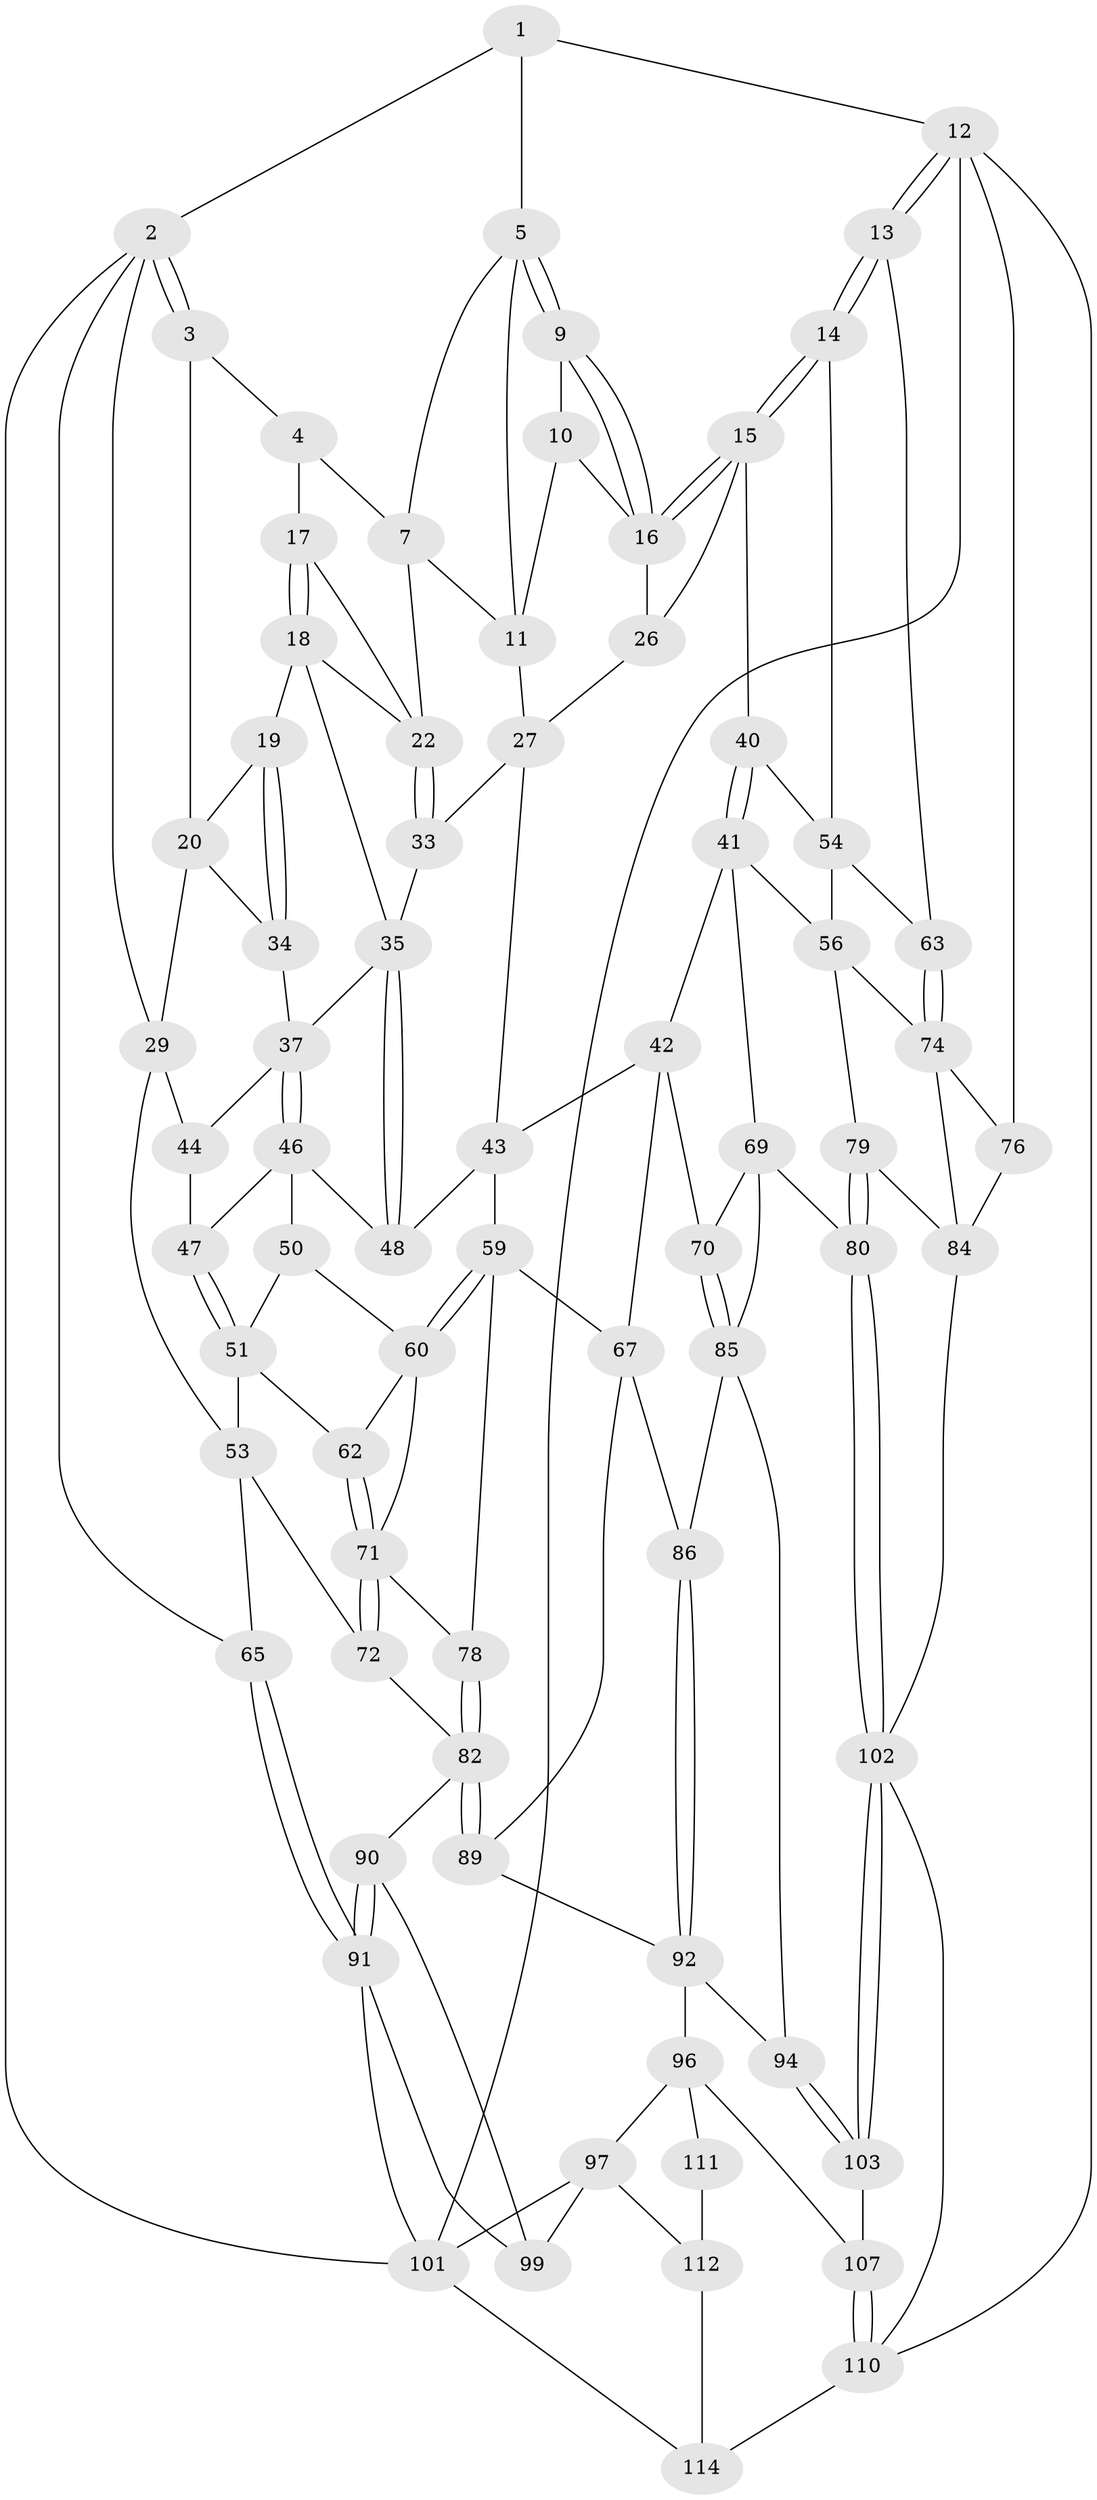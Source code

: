 // original degree distribution, {3: 0.017094017094017096, 6: 0.18803418803418803, 4: 0.21367521367521367, 5: 0.5811965811965812}
// Generated by graph-tools (version 1.1) at 2025/11/02/27/25 16:11:58]
// undirected, 74 vertices, 160 edges
graph export_dot {
graph [start="1"]
  node [color=gray90,style=filled];
  1 [pos="+0.8414345127494545+0"];
  2 [pos="+0+0",super="+30"];
  3 [pos="+0.1790180330992865+0"];
  4 [pos="+0.5083020903481349+0",super="+8"];
  5 [pos="+0.8313868585363184+0",super="+6"];
  7 [pos="+0.5612323086614035+0",super="+21"];
  9 [pos="+0.8364553107818604+0.0288240903066379"];
  10 [pos="+0.7188192996683829+0.07591664901018741"];
  11 [pos="+0.7062670284730874+0.07421127386334277",super="+24"];
  12 [pos="+1+0.2976935715646601",super="+116"];
  13 [pos="+1+0.29290436808847964"];
  14 [pos="+0.9821157618691319+0.2382067449286405"];
  15 [pos="+0.9281560448829558+0.19894502577078274",super="+39"];
  16 [pos="+0.9115920259904392+0.1839055330211203",super="+25"];
  17 [pos="+0.45411710062171856+0.0295449631859986"];
  18 [pos="+0.2993654868310593+0.11534487713650797",super="+31"];
  19 [pos="+0.223212634282044+0.07170982371147736"];
  20 [pos="+0.1972461138846253+0",super="+28"];
  22 [pos="+0.48214533765228307+0.14936991830620497",super="+23"];
  26 [pos="+0.6719817152933639+0.20927777425889374"];
  27 [pos="+0.6400725837877588+0.20199906743479554",super="+32"];
  29 [pos="+0+0.23528987662561499",super="+45"];
  33 [pos="+0.46776872408376263+0.2904690060006821"];
  34 [pos="+0.14192290858581996+0.18910954108864986"];
  35 [pos="+0.3957056993549484+0.28413375135965346",super="+36"];
  37 [pos="+0.2222101537928372+0.25493577448844357",super="+38"];
  40 [pos="+0.7118123909817411+0.3352047555353954"];
  41 [pos="+0.551980037686887+0.38147266613722813",super="+57"];
  42 [pos="+0.5361529862542449+0.3763520765874885",super="+66"];
  43 [pos="+0.5260165783502564+0.3617982998239335",super="+58"];
  44 [pos="+0.15089287195798062+0.3249184152395504"];
  46 [pos="+0.2275835326733786+0.26899984749846795",super="+49"];
  47 [pos="+0.1972481446941648+0.3310035675311743"];
  48 [pos="+0.3230637962482074+0.344141035460186"];
  50 [pos="+0.27675220903274345+0.368458822591346"];
  51 [pos="+0.21202197036461665+0.34412635236971534",super="+52"];
  53 [pos="+0.1288314880525895+0.44749861733187996",super="+64"];
  54 [pos="+0.7379262018211739+0.3548397983405823",super="+55"];
  56 [pos="+0.7320630077840622+0.512965152452",super="+75"];
  59 [pos="+0.3397887324397793+0.5622301595932074",super="+68"];
  60 [pos="+0.23868116420914293+0.48165076173692883",super="+61"];
  62 [pos="+0.14982143655796398+0.45961554692544826"];
  63 [pos="+0.8452316841926706+0.45336878108590134"];
  65 [pos="+0+0.5671542997796856"];
  67 [pos="+0.4001062593896496+0.5700919105034468",super="+87"];
  69 [pos="+0.6328815065009434+0.5904466475750175",super="+81"];
  70 [pos="+0.5417148894835188+0.5886393106875738"];
  71 [pos="+0.1425019984685562+0.589257541384801",super="+73"];
  72 [pos="+0.09961278283645514+0.6597464539923363"];
  74 [pos="+0.8963322844862168+0.5887959076007977",super="+77"];
  76 [pos="+1+0.6868480224749648",super="+109"];
  78 [pos="+0.318981224602701+0.5957629056101202"];
  79 [pos="+0.7850558050668739+0.7462823192746093"];
  80 [pos="+0.6785739524162012+0.7614053281031684"];
  82 [pos="+0.2667675927356453+0.7295708710621222",super="+83"];
  84 [pos="+0.816742782483157+0.7595411727461578",super="+105"];
  85 [pos="+0.5193716808100436+0.7234747802614061",super="+88"];
  86 [pos="+0.48436370658184713+0.7162323443052703"];
  89 [pos="+0.28577467801341516+0.7702526705766098"];
  90 [pos="+0.08689433429727461+0.7458556496001318"];
  91 [pos="+0+0.828522119760809",super="+100"];
  92 [pos="+0.3692319751889311+0.8043260272937617",super="+93"];
  94 [pos="+0.5064932894101907+0.8002558021484374",super="+95"];
  96 [pos="+0.2891368118873683+0.8124598631328365",super="+108"];
  97 [pos="+0.2641552129167038+0.8546657355904199",super="+98"];
  99 [pos="+0.07965905519421458+0.8399777814664763"];
  101 [pos="+0+1",super="+115"];
  102 [pos="+0.636739855782897+0.9161612152694049",super="+106"];
  103 [pos="+0.5537894656118469+0.8888540759061259",super="+104"];
  107 [pos="+0.4647572800397895+0.9187233168549102"];
  110 [pos="+0.7322881655392927+1",super="+117"];
  111 [pos="+0.43216809979445525+0.9468439935601506"];
  112 [pos="+0.32868152274380585+0.9236892534001254",super="+113"];
  114 [pos="+0.391769390003634+1"];
  1 -- 2;
  1 -- 5;
  1 -- 12;
  2 -- 3;
  2 -- 3;
  2 -- 101;
  2 -- 65;
  2 -- 29;
  3 -- 4;
  3 -- 20;
  4 -- 17;
  4 -- 7;
  5 -- 9;
  5 -- 9;
  5 -- 11;
  5 -- 7;
  7 -- 22;
  7 -- 11;
  9 -- 10;
  9 -- 16;
  9 -- 16;
  10 -- 11;
  10 -- 16;
  11 -- 27;
  12 -- 13;
  12 -- 13;
  12 -- 76 [weight=2];
  12 -- 101;
  12 -- 110;
  13 -- 14;
  13 -- 14;
  13 -- 63;
  14 -- 15;
  14 -- 15;
  14 -- 54;
  15 -- 16;
  15 -- 16;
  15 -- 40;
  15 -- 26;
  16 -- 26;
  17 -- 18;
  17 -- 18;
  17 -- 22;
  18 -- 19;
  18 -- 35;
  18 -- 22;
  19 -- 20;
  19 -- 34;
  19 -- 34;
  20 -- 34;
  20 -- 29;
  22 -- 33;
  22 -- 33;
  26 -- 27;
  27 -- 33;
  27 -- 43;
  29 -- 53;
  29 -- 44;
  33 -- 35;
  34 -- 37;
  35 -- 48;
  35 -- 48;
  35 -- 37;
  37 -- 46;
  37 -- 46;
  37 -- 44;
  40 -- 41;
  40 -- 41;
  40 -- 54;
  41 -- 42;
  41 -- 56;
  41 -- 69;
  42 -- 43;
  42 -- 67;
  42 -- 70;
  43 -- 48;
  43 -- 59;
  44 -- 47;
  46 -- 47;
  46 -- 48;
  46 -- 50;
  47 -- 51;
  47 -- 51;
  50 -- 51;
  50 -- 60;
  51 -- 53;
  51 -- 62;
  53 -- 72;
  53 -- 65;
  54 -- 56;
  54 -- 63;
  56 -- 74;
  56 -- 79;
  59 -- 60;
  59 -- 60;
  59 -- 67;
  59 -- 78;
  60 -- 62;
  60 -- 71;
  62 -- 71;
  62 -- 71;
  63 -- 74;
  63 -- 74;
  65 -- 91;
  65 -- 91;
  67 -- 89;
  67 -- 86;
  69 -- 70;
  69 -- 80;
  69 -- 85;
  70 -- 85;
  70 -- 85;
  71 -- 72;
  71 -- 72;
  71 -- 78;
  72 -- 82;
  74 -- 76;
  74 -- 84;
  76 -- 84;
  78 -- 82;
  78 -- 82;
  79 -- 80;
  79 -- 80;
  79 -- 84;
  80 -- 102;
  80 -- 102;
  82 -- 89;
  82 -- 89;
  82 -- 90;
  84 -- 102;
  85 -- 86;
  85 -- 94;
  86 -- 92;
  86 -- 92;
  89 -- 92;
  90 -- 91;
  90 -- 91;
  90 -- 99;
  91 -- 99;
  91 -- 101;
  92 -- 96;
  92 -- 94;
  94 -- 103 [weight=2];
  94 -- 103;
  96 -- 97;
  96 -- 107;
  96 -- 111;
  97 -- 112;
  97 -- 99;
  97 -- 101;
  101 -- 114;
  102 -- 103;
  102 -- 103;
  102 -- 110;
  103 -- 107;
  107 -- 110;
  107 -- 110;
  110 -- 114;
  111 -- 112 [weight=2];
  112 -- 114;
}
